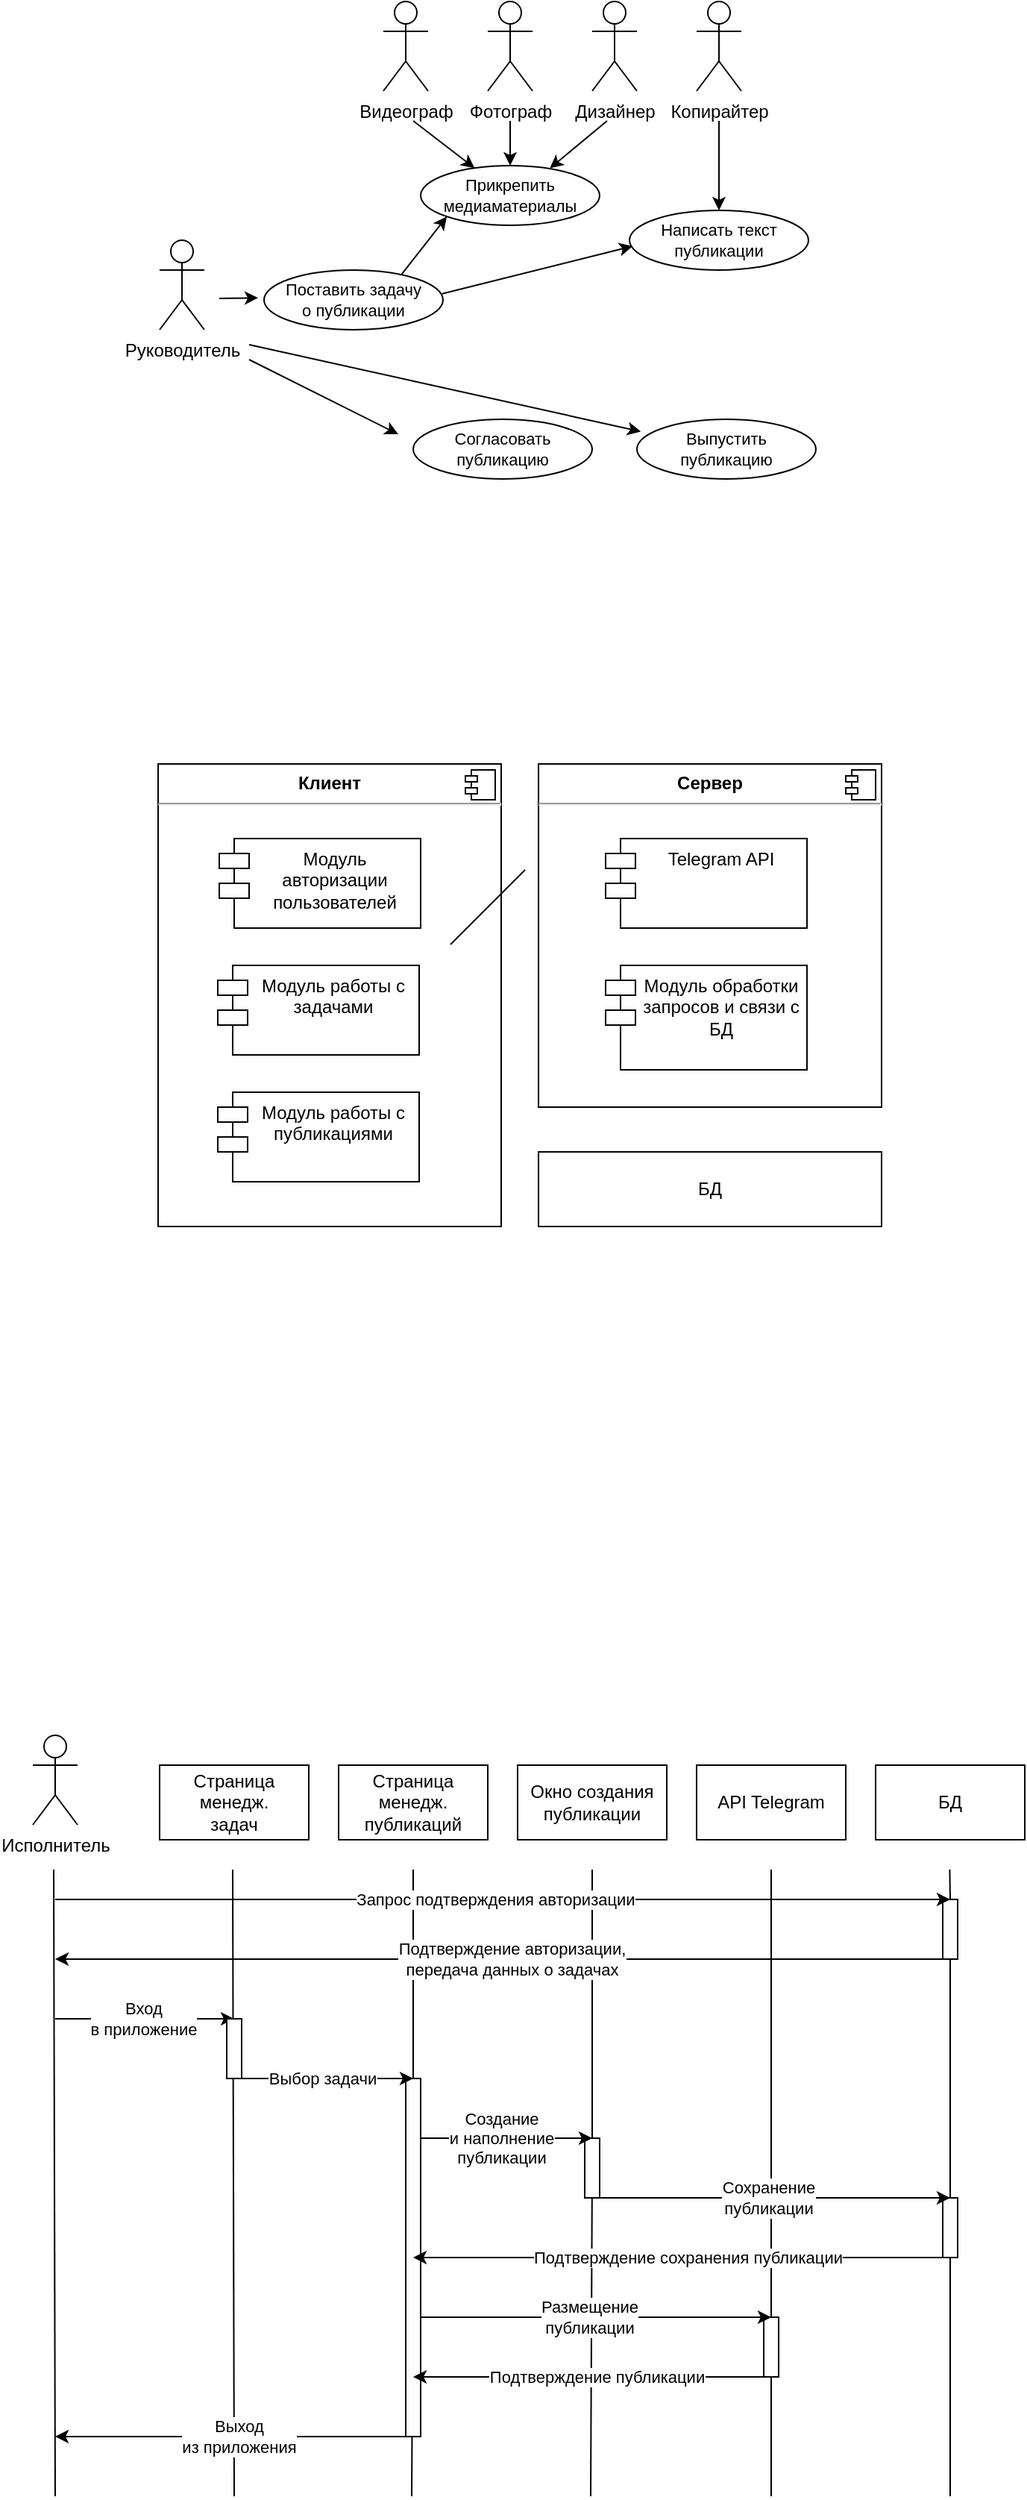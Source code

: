 <mxfile version="22.1.21" type="device">
  <diagram name="Страница — 1" id="-aV_8VJHVncMwVNbz3fl">
    <mxGraphModel dx="807" dy="715" grid="0" gridSize="10" guides="1" tooltips="1" connect="1" arrows="1" fold="1" page="1" pageScale="1" pageWidth="827" pageHeight="1169" math="0" shadow="0">
      <root>
        <mxCell id="0" />
        <mxCell id="1" parent="0" />
        <mxCell id="Oxn1fRTLeCjkDobY43mg-32" value="&lt;p style=&quot;margin:0px;margin-top:6px;text-align:center;&quot;&gt;&lt;b&gt;Клиент&lt;/b&gt;&lt;/p&gt;&lt;hr&gt;&lt;p style=&quot;margin:0px;margin-left:8px;&quot;&gt;&lt;br&gt;&lt;/p&gt;" style="align=left;overflow=fill;html=1;dropTarget=0;whiteSpace=wrap;" parent="1" vertex="1">
          <mxGeometry x="171" y="630" width="230" height="310" as="geometry" />
        </mxCell>
        <mxCell id="Oxn1fRTLeCjkDobY43mg-33" value="" style="shape=component;jettyWidth=8;jettyHeight=4;" parent="Oxn1fRTLeCjkDobY43mg-32" vertex="1">
          <mxGeometry x="1" width="20" height="20" relative="1" as="geometry">
            <mxPoint x="-24" y="4" as="offset" />
          </mxGeometry>
        </mxCell>
        <mxCell id="Oxn1fRTLeCjkDobY43mg-28" value="&lt;p style=&quot;margin:0px;margin-top:6px;text-align:center;&quot;&gt;&lt;b&gt;Сервер&lt;/b&gt;&lt;/p&gt;&lt;hr&gt;&lt;p style=&quot;margin:0px;margin-left:8px;&quot;&gt;&lt;br&gt;&lt;/p&gt;" style="align=left;overflow=fill;html=1;dropTarget=0;whiteSpace=wrap;" parent="1" vertex="1">
          <mxGeometry x="426" y="630" width="230" height="230" as="geometry" />
        </mxCell>
        <mxCell id="Oxn1fRTLeCjkDobY43mg-29" value="" style="shape=component;jettyWidth=8;jettyHeight=4;" parent="Oxn1fRTLeCjkDobY43mg-28" vertex="1">
          <mxGeometry x="1" width="20" height="20" relative="1" as="geometry">
            <mxPoint x="-24" y="4" as="offset" />
          </mxGeometry>
        </mxCell>
        <mxCell id="Oxn1fRTLeCjkDobY43mg-1" value="Руководитель" style="shape=umlActor;verticalLabelPosition=bottom;verticalAlign=top;html=1;outlineConnect=0;" parent="1" vertex="1">
          <mxGeometry x="172" y="279" width="30" height="60" as="geometry" />
        </mxCell>
        <mxCell id="Oxn1fRTLeCjkDobY43mg-4" value="Поставить задачу&lt;br style=&quot;font-size: 11px;&quot;&gt;о публикации" style="ellipse;whiteSpace=wrap;html=1;fontSize=11;" parent="1" vertex="1">
          <mxGeometry x="242" y="299" width="120" height="40" as="geometry" />
        </mxCell>
        <mxCell id="Oxn1fRTLeCjkDobY43mg-5" value="Копирайтер" style="shape=umlActor;verticalLabelPosition=bottom;verticalAlign=top;html=1;outlineConnect=0;" parent="1" vertex="1">
          <mxGeometry x="532" y="119" width="30" height="60" as="geometry" />
        </mxCell>
        <mxCell id="Oxn1fRTLeCjkDobY43mg-6" value="Написать текст&lt;br&gt;публикации" style="ellipse;whiteSpace=wrap;html=1;fontSize=11;" parent="1" vertex="1">
          <mxGeometry x="487" y="259" width="120" height="40" as="geometry" />
        </mxCell>
        <mxCell id="Oxn1fRTLeCjkDobY43mg-7" value="Прикрепить&lt;br&gt;медиаматериалы" style="ellipse;whiteSpace=wrap;html=1;fontSize=11;" parent="1" vertex="1">
          <mxGeometry x="347" y="229" width="120" height="40" as="geometry" />
        </mxCell>
        <mxCell id="Oxn1fRTLeCjkDobY43mg-8" value="Согласовать публикацию" style="ellipse;whiteSpace=wrap;html=1;fontSize=11;" parent="1" vertex="1">
          <mxGeometry x="342" y="399" width="120" height="40" as="geometry" />
        </mxCell>
        <mxCell id="Oxn1fRTLeCjkDobY43mg-9" value="Выпустить публикацию" style="ellipse;whiteSpace=wrap;html=1;fontSize=11;" parent="1" vertex="1">
          <mxGeometry x="492" y="399" width="120" height="40" as="geometry" />
        </mxCell>
        <mxCell id="Oxn1fRTLeCjkDobY43mg-13" value="Фотограф" style="shape=umlActor;verticalLabelPosition=bottom;verticalAlign=top;html=1;outlineConnect=0;" parent="1" vertex="1">
          <mxGeometry x="392" y="119" width="30" height="60" as="geometry" />
        </mxCell>
        <mxCell id="Oxn1fRTLeCjkDobY43mg-14" value="Видеограф" style="shape=umlActor;verticalLabelPosition=bottom;verticalAlign=top;html=1;outlineConnect=0;" parent="1" vertex="1">
          <mxGeometry x="322" y="119" width="30" height="60" as="geometry" />
        </mxCell>
        <mxCell id="Oxn1fRTLeCjkDobY43mg-15" value="Дизайнер" style="shape=umlActor;verticalLabelPosition=bottom;verticalAlign=top;html=1;outlineConnect=0;" parent="1" vertex="1">
          <mxGeometry x="462" y="119" width="30" height="60" as="geometry" />
        </mxCell>
        <mxCell id="Oxn1fRTLeCjkDobY43mg-16" value="" style="endArrow=classic;html=1;rounded=0;entryX=0.022;entryY=0.206;entryDx=0;entryDy=0;entryPerimeter=0;" parent="1" target="Oxn1fRTLeCjkDobY43mg-9" edge="1">
          <mxGeometry width="50" height="50" relative="1" as="geometry">
            <mxPoint x="232" y="349" as="sourcePoint" />
            <mxPoint x="482" y="269" as="targetPoint" />
          </mxGeometry>
        </mxCell>
        <mxCell id="Oxn1fRTLeCjkDobY43mg-17" value="" style="endArrow=classic;html=1;rounded=0;" parent="1" edge="1">
          <mxGeometry width="50" height="50" relative="1" as="geometry">
            <mxPoint x="232" y="359" as="sourcePoint" />
            <mxPoint x="332" y="409" as="targetPoint" />
          </mxGeometry>
        </mxCell>
        <mxCell id="Oxn1fRTLeCjkDobY43mg-18" value="" style="endArrow=classic;html=1;rounded=0;entryX=-0.033;entryY=0.465;entryDx=0;entryDy=0;entryPerimeter=0;" parent="1" target="Oxn1fRTLeCjkDobY43mg-4" edge="1">
          <mxGeometry width="50" height="50" relative="1" as="geometry">
            <mxPoint x="212" y="318" as="sourcePoint" />
            <mxPoint x="482" y="269" as="targetPoint" />
          </mxGeometry>
        </mxCell>
        <mxCell id="Oxn1fRTLeCjkDobY43mg-19" value="" style="endArrow=classic;html=1;rounded=0;exitX=0.995;exitY=0.396;exitDx=0;exitDy=0;exitPerimeter=0;entryX=0.018;entryY=0.6;entryDx=0;entryDy=0;entryPerimeter=0;" parent="1" source="Oxn1fRTLeCjkDobY43mg-4" target="Oxn1fRTLeCjkDobY43mg-6" edge="1">
          <mxGeometry width="50" height="50" relative="1" as="geometry">
            <mxPoint x="372" y="309" as="sourcePoint" />
            <mxPoint x="482" y="279" as="targetPoint" />
          </mxGeometry>
        </mxCell>
        <mxCell id="Oxn1fRTLeCjkDobY43mg-20" value="" style="endArrow=classic;html=1;rounded=0;exitX=0.769;exitY=0.071;exitDx=0;exitDy=0;exitPerimeter=0;entryX=0;entryY=1;entryDx=0;entryDy=0;" parent="1" source="Oxn1fRTLeCjkDobY43mg-4" target="Oxn1fRTLeCjkDobY43mg-7" edge="1">
          <mxGeometry width="50" height="50" relative="1" as="geometry">
            <mxPoint x="372" y="229" as="sourcePoint" />
            <mxPoint x="422" y="179" as="targetPoint" />
          </mxGeometry>
        </mxCell>
        <mxCell id="Oxn1fRTLeCjkDobY43mg-21" value="" style="endArrow=classic;html=1;rounded=0;" parent="1" target="Oxn1fRTLeCjkDobY43mg-7" edge="1">
          <mxGeometry width="50" height="50" relative="1" as="geometry">
            <mxPoint x="342" y="199" as="sourcePoint" />
            <mxPoint x="462" y="189" as="targetPoint" />
          </mxGeometry>
        </mxCell>
        <mxCell id="Oxn1fRTLeCjkDobY43mg-22" value="" style="endArrow=classic;html=1;rounded=0;entryX=0.5;entryY=0;entryDx=0;entryDy=0;" parent="1" target="Oxn1fRTLeCjkDobY43mg-7" edge="1">
          <mxGeometry width="50" height="50" relative="1" as="geometry">
            <mxPoint x="407" y="199" as="sourcePoint" />
            <mxPoint x="462" y="189" as="targetPoint" />
          </mxGeometry>
        </mxCell>
        <mxCell id="Oxn1fRTLeCjkDobY43mg-23" value="" style="endArrow=classic;html=1;rounded=0;entryX=0.722;entryY=0.045;entryDx=0;entryDy=0;entryPerimeter=0;" parent="1" target="Oxn1fRTLeCjkDobY43mg-7" edge="1">
          <mxGeometry width="50" height="50" relative="1" as="geometry">
            <mxPoint x="472" y="199" as="sourcePoint" />
            <mxPoint x="492" y="169" as="targetPoint" />
          </mxGeometry>
        </mxCell>
        <mxCell id="Oxn1fRTLeCjkDobY43mg-24" value="" style="endArrow=classic;html=1;rounded=0;entryX=0.5;entryY=0;entryDx=0;entryDy=0;" parent="1" target="Oxn1fRTLeCjkDobY43mg-6" edge="1">
          <mxGeometry width="50" height="50" relative="1" as="geometry">
            <mxPoint x="547" y="199" as="sourcePoint" />
            <mxPoint x="492" y="169" as="targetPoint" />
          </mxGeometry>
        </mxCell>
        <mxCell id="Oxn1fRTLeCjkDobY43mg-25" value="Модуль авторизации пользователей" style="shape=module;align=left;spacingLeft=20;align=center;verticalAlign=top;whiteSpace=wrap;html=1;" parent="1" vertex="1">
          <mxGeometry x="212" y="680" width="135" height="60" as="geometry" />
        </mxCell>
        <mxCell id="Oxn1fRTLeCjkDobY43mg-30" value="Модуль работы с задачами" style="shape=module;align=left;spacingLeft=20;align=center;verticalAlign=top;whiteSpace=wrap;html=1;" parent="1" vertex="1">
          <mxGeometry x="211" y="765" width="135" height="60" as="geometry" />
        </mxCell>
        <mxCell id="Oxn1fRTLeCjkDobY43mg-31" value="БД" style="html=1;whiteSpace=wrap;" parent="1" vertex="1">
          <mxGeometry x="426" y="890" width="230" height="50" as="geometry" />
        </mxCell>
        <mxCell id="Oxn1fRTLeCjkDobY43mg-34" value="Telegram API" style="shape=module;align=left;spacingLeft=20;align=center;verticalAlign=top;whiteSpace=wrap;html=1;" parent="1" vertex="1">
          <mxGeometry x="471" y="680" width="135" height="60" as="geometry" />
        </mxCell>
        <mxCell id="Oxn1fRTLeCjkDobY43mg-35" value="Модуль обработки запросов и связи с БД" style="shape=module;align=left;spacingLeft=20;align=center;verticalAlign=top;whiteSpace=wrap;html=1;" parent="1" vertex="1">
          <mxGeometry x="471" y="765" width="135" height="70" as="geometry" />
        </mxCell>
        <mxCell id="Oxn1fRTLeCjkDobY43mg-36" value="Модуль работы с публикациями" style="shape=module;align=left;spacingLeft=20;align=center;verticalAlign=top;whiteSpace=wrap;html=1;" parent="1" vertex="1">
          <mxGeometry x="211" y="850" width="135" height="60" as="geometry" />
        </mxCell>
        <mxCell id="Oxn1fRTLeCjkDobY43mg-37" value="" style="endArrow=none;html=1;rounded=0;" parent="1" edge="1">
          <mxGeometry width="50" height="50" relative="1" as="geometry">
            <mxPoint x="101" y="1371" as="sourcePoint" />
            <mxPoint x="102" y="1791" as="targetPoint" />
          </mxGeometry>
        </mxCell>
        <mxCell id="Oxn1fRTLeCjkDobY43mg-41" value="Страница&lt;br&gt;менедж.&lt;br&gt;задач" style="rounded=0;whiteSpace=wrap;html=1;" parent="1" vertex="1">
          <mxGeometry x="172" y="1301" width="100" height="50" as="geometry" />
        </mxCell>
        <mxCell id="Oxn1fRTLeCjkDobY43mg-49" value="Исполнитель" style="shape=umlActor;verticalLabelPosition=bottom;verticalAlign=top;html=1;outlineConnect=0;" parent="1" vertex="1">
          <mxGeometry x="87" y="1281" width="30" height="60" as="geometry" />
        </mxCell>
        <mxCell id="Oxn1fRTLeCjkDobY43mg-52" value="Окно создания публикации" style="rounded=0;whiteSpace=wrap;html=1;" parent="1" vertex="1">
          <mxGeometry x="412" y="1301" width="100" height="50" as="geometry" />
        </mxCell>
        <mxCell id="Oxn1fRTLeCjkDobY43mg-63" value="Страница&lt;br&gt;менедж.&lt;br&gt;публикаций" style="rounded=0;whiteSpace=wrap;html=1;" parent="1" vertex="1">
          <mxGeometry x="292" y="1301" width="100" height="50" as="geometry" />
        </mxCell>
        <mxCell id="Oxn1fRTLeCjkDobY43mg-69" value="" style="endArrow=none;html=1;rounded=0;" parent="1" source="Oxn1fRTLeCjkDobY43mg-98" edge="1">
          <mxGeometry width="50" height="50" relative="1" as="geometry">
            <mxPoint x="342" y="1371" as="sourcePoint" />
            <mxPoint x="341" y="1791" as="targetPoint" />
          </mxGeometry>
        </mxCell>
        <mxCell id="Oxn1fRTLeCjkDobY43mg-43" value="" style="endArrow=classic;html=1;rounded=0;" parent="1" edge="1">
          <mxGeometry width="50" height="50" relative="1" as="geometry">
            <mxPoint x="102" y="1471" as="sourcePoint" />
            <mxPoint x="222" y="1471" as="targetPoint" />
          </mxGeometry>
        </mxCell>
        <mxCell id="Oxn1fRTLeCjkDobY43mg-44" value="Вход&lt;br&gt;в приложение" style="edgeLabel;html=1;align=center;verticalAlign=middle;resizable=0;points=[];" parent="Oxn1fRTLeCjkDobY43mg-43" vertex="1" connectable="0">
          <mxGeometry x="-0.019" relative="1" as="geometry">
            <mxPoint as="offset" />
          </mxGeometry>
        </mxCell>
        <mxCell id="Oxn1fRTLeCjkDobY43mg-70" value="" style="endArrow=none;html=1;rounded=0;" parent="1" edge="1">
          <mxGeometry width="50" height="50" relative="1" as="geometry">
            <mxPoint x="221" y="1371" as="sourcePoint" />
            <mxPoint x="222" y="1791" as="targetPoint" />
          </mxGeometry>
        </mxCell>
        <mxCell id="Oxn1fRTLeCjkDobY43mg-72" value="" style="endArrow=none;html=1;rounded=0;" parent="1" source="Oxn1fRTLeCjkDobY43mg-100" edge="1">
          <mxGeometry width="50" height="50" relative="1" as="geometry">
            <mxPoint x="462" y="1371" as="sourcePoint" />
            <mxPoint x="461" y="1791" as="targetPoint" />
          </mxGeometry>
        </mxCell>
        <mxCell id="Oxn1fRTLeCjkDobY43mg-74" value="" style="endArrow=none;html=1;rounded=0;" parent="1" edge="1">
          <mxGeometry width="50" height="50" relative="1" as="geometry">
            <mxPoint x="582" y="1371" as="sourcePoint" />
            <mxPoint x="582" y="1791" as="targetPoint" />
          </mxGeometry>
        </mxCell>
        <mxCell id="Oxn1fRTLeCjkDobY43mg-77" value="API Telegram" style="rounded=0;whiteSpace=wrap;html=1;" parent="1" vertex="1">
          <mxGeometry x="532" y="1301" width="100" height="50" as="geometry" />
        </mxCell>
        <mxCell id="Oxn1fRTLeCjkDobY43mg-78" value="БД" style="rounded=0;whiteSpace=wrap;html=1;" parent="1" vertex="1">
          <mxGeometry x="652" y="1301" width="100" height="50" as="geometry" />
        </mxCell>
        <mxCell id="Oxn1fRTLeCjkDobY43mg-79" value="" style="endArrow=none;html=1;rounded=0;" parent="1" source="Oxn1fRTLeCjkDobY43mg-103" edge="1">
          <mxGeometry width="50" height="50" relative="1" as="geometry">
            <mxPoint x="701.66" y="1371" as="sourcePoint" />
            <mxPoint x="702" y="1791" as="targetPoint" />
          </mxGeometry>
        </mxCell>
        <mxCell id="Oxn1fRTLeCjkDobY43mg-91" value="" style="rounded=0;whiteSpace=wrap;html=1;" parent="1" vertex="1">
          <mxGeometry x="217" y="1471" width="10" height="40" as="geometry" />
        </mxCell>
        <mxCell id="Oxn1fRTLeCjkDobY43mg-99" value="" style="endArrow=none;html=1;rounded=0;" parent="1" target="Oxn1fRTLeCjkDobY43mg-98" edge="1">
          <mxGeometry width="50" height="50" relative="1" as="geometry">
            <mxPoint x="342" y="1371" as="sourcePoint" />
            <mxPoint x="341" y="1791" as="targetPoint" />
          </mxGeometry>
        </mxCell>
        <mxCell id="Oxn1fRTLeCjkDobY43mg-101" value="" style="endArrow=none;html=1;rounded=0;" parent="1" target="Oxn1fRTLeCjkDobY43mg-100" edge="1">
          <mxGeometry width="50" height="50" relative="1" as="geometry">
            <mxPoint x="462" y="1371" as="sourcePoint" />
            <mxPoint x="461" y="1791" as="targetPoint" />
          </mxGeometry>
        </mxCell>
        <mxCell id="Oxn1fRTLeCjkDobY43mg-100" value="" style="rounded=0;whiteSpace=wrap;html=1;" parent="1" vertex="1">
          <mxGeometry x="457" y="1551" width="10" height="40" as="geometry" />
        </mxCell>
        <mxCell id="Oxn1fRTLeCjkDobY43mg-102" value="" style="rounded=0;whiteSpace=wrap;html=1;" parent="1" vertex="1">
          <mxGeometry x="697" y="1391" width="10" height="40" as="geometry" />
        </mxCell>
        <mxCell id="Oxn1fRTLeCjkDobY43mg-103" value="" style="rounded=0;whiteSpace=wrap;html=1;" parent="1" vertex="1">
          <mxGeometry x="697" y="1591" width="10" height="40" as="geometry" />
        </mxCell>
        <mxCell id="Oxn1fRTLeCjkDobY43mg-105" value="" style="rounded=0;whiteSpace=wrap;html=1;" parent="1" vertex="1">
          <mxGeometry x="577" y="1671" width="10" height="40" as="geometry" />
        </mxCell>
        <mxCell id="Oxn1fRTLeCjkDobY43mg-60" value="" style="endArrow=classic;html=1;rounded=0;" parent="1" edge="1">
          <mxGeometry width="50" height="50" relative="1" as="geometry">
            <mxPoint x="342" y="1751" as="sourcePoint" />
            <mxPoint x="102" y="1751" as="targetPoint" />
          </mxGeometry>
        </mxCell>
        <mxCell id="Oxn1fRTLeCjkDobY43mg-61" value="Выход&lt;br&gt;из приложения" style="edgeLabel;html=1;align=center;verticalAlign=middle;resizable=0;points=[];" parent="Oxn1fRTLeCjkDobY43mg-60" vertex="1" connectable="0">
          <mxGeometry x="-0.019" relative="1" as="geometry">
            <mxPoint as="offset" />
          </mxGeometry>
        </mxCell>
        <mxCell id="Oxn1fRTLeCjkDobY43mg-75" value="" style="endArrow=classic;html=1;rounded=0;" parent="1" edge="1">
          <mxGeometry width="50" height="50" relative="1" as="geometry">
            <mxPoint x="342" y="1671" as="sourcePoint" />
            <mxPoint x="582" y="1671" as="targetPoint" />
          </mxGeometry>
        </mxCell>
        <mxCell id="Oxn1fRTLeCjkDobY43mg-76" value="Размещение&lt;br&gt;публикации" style="edgeLabel;html=1;align=center;verticalAlign=middle;resizable=0;points=[];" parent="Oxn1fRTLeCjkDobY43mg-75" vertex="1" connectable="0">
          <mxGeometry x="-0.019" relative="1" as="geometry">
            <mxPoint as="offset" />
          </mxGeometry>
        </mxCell>
        <mxCell id="Oxn1fRTLeCjkDobY43mg-53" value="" style="endArrow=classic;html=1;rounded=0;" parent="1" edge="1">
          <mxGeometry width="50" height="50" relative="1" as="geometry">
            <mxPoint x="342" y="1551" as="sourcePoint" />
            <mxPoint x="462" y="1551" as="targetPoint" />
          </mxGeometry>
        </mxCell>
        <mxCell id="Oxn1fRTLeCjkDobY43mg-54" value="Создание&lt;br&gt;и наполнение&lt;br&gt;публикации" style="edgeLabel;html=1;align=center;verticalAlign=middle;resizable=0;points=[];" parent="Oxn1fRTLeCjkDobY43mg-53" vertex="1" connectable="0">
          <mxGeometry x="-0.019" relative="1" as="geometry">
            <mxPoint as="offset" />
          </mxGeometry>
        </mxCell>
        <mxCell id="Oxn1fRTLeCjkDobY43mg-87" value="" style="endArrow=classic;html=1;rounded=0;" parent="1" edge="1">
          <mxGeometry width="50" height="50" relative="1" as="geometry">
            <mxPoint x="462" y="1591" as="sourcePoint" />
            <mxPoint x="702" y="1591" as="targetPoint" />
          </mxGeometry>
        </mxCell>
        <mxCell id="Oxn1fRTLeCjkDobY43mg-88" value="Сохранение&lt;br&gt;публикации" style="edgeLabel;html=1;align=center;verticalAlign=middle;resizable=0;points=[];" parent="Oxn1fRTLeCjkDobY43mg-87" vertex="1" connectable="0">
          <mxGeometry x="-0.019" relative="1" as="geometry">
            <mxPoint as="offset" />
          </mxGeometry>
        </mxCell>
        <mxCell id="Oxn1fRTLeCjkDobY43mg-82" value="" style="endArrow=classic;html=1;rounded=0;" parent="1" edge="1">
          <mxGeometry width="50" height="50" relative="1" as="geometry">
            <mxPoint x="702" y="1431" as="sourcePoint" />
            <mxPoint x="102" y="1431" as="targetPoint" />
          </mxGeometry>
        </mxCell>
        <mxCell id="Oxn1fRTLeCjkDobY43mg-83" value="Подтверждение авторизации,&lt;br&gt;передача данных о задачах" style="edgeLabel;html=1;align=center;verticalAlign=middle;resizable=0;points=[];" parent="Oxn1fRTLeCjkDobY43mg-82" vertex="1" connectable="0">
          <mxGeometry x="-0.019" relative="1" as="geometry">
            <mxPoint as="offset" />
          </mxGeometry>
        </mxCell>
        <mxCell id="Oxn1fRTLeCjkDobY43mg-80" value="" style="endArrow=classic;html=1;rounded=0;" parent="1" edge="1">
          <mxGeometry width="50" height="50" relative="1" as="geometry">
            <mxPoint x="102" y="1391" as="sourcePoint" />
            <mxPoint x="702" y="1391" as="targetPoint" />
          </mxGeometry>
        </mxCell>
        <mxCell id="Oxn1fRTLeCjkDobY43mg-81" value="Запрос подтверждения авторизации" style="edgeLabel;html=1;align=center;verticalAlign=middle;resizable=0;points=[];" parent="Oxn1fRTLeCjkDobY43mg-80" vertex="1" connectable="0">
          <mxGeometry x="-0.019" relative="1" as="geometry">
            <mxPoint as="offset" />
          </mxGeometry>
        </mxCell>
        <mxCell id="Oxn1fRTLeCjkDobY43mg-104" value="" style="endArrow=none;html=1;rounded=0;" parent="1" target="Oxn1fRTLeCjkDobY43mg-103" edge="1">
          <mxGeometry width="50" height="50" relative="1" as="geometry">
            <mxPoint x="702" y="1431" as="sourcePoint" />
            <mxPoint x="702" y="1791" as="targetPoint" />
          </mxGeometry>
        </mxCell>
        <mxCell id="Oxn1fRTLeCjkDobY43mg-106" value="" style="endArrow=none;html=1;rounded=0;" parent="1" edge="1">
          <mxGeometry width="50" height="50" relative="1" as="geometry">
            <mxPoint x="701.71" y="1371" as="sourcePoint" />
            <mxPoint x="702" y="1391" as="targetPoint" />
          </mxGeometry>
        </mxCell>
        <mxCell id="Oxn1fRTLeCjkDobY43mg-98" value="" style="rounded=0;whiteSpace=wrap;html=1;" parent="1" vertex="1">
          <mxGeometry x="337" y="1511" width="10" height="240" as="geometry" />
        </mxCell>
        <mxCell id="Oxn1fRTLeCjkDobY43mg-46" value="" style="endArrow=classic;html=1;rounded=0;" parent="1" edge="1">
          <mxGeometry width="50" height="50" relative="1" as="geometry">
            <mxPoint x="222" y="1511" as="sourcePoint" />
            <mxPoint x="342" y="1511" as="targetPoint" />
          </mxGeometry>
        </mxCell>
        <mxCell id="Oxn1fRTLeCjkDobY43mg-47" value="Выбор&amp;nbsp;задачи" style="edgeLabel;html=1;align=center;verticalAlign=middle;resizable=0;points=[];" parent="Oxn1fRTLeCjkDobY43mg-46" vertex="1" connectable="0">
          <mxGeometry x="-0.019" relative="1" as="geometry">
            <mxPoint as="offset" />
          </mxGeometry>
        </mxCell>
        <mxCell id="Oxn1fRTLeCjkDobY43mg-85" value="" style="endArrow=classic;html=1;rounded=0;" parent="1" edge="1">
          <mxGeometry width="50" height="50" relative="1" as="geometry">
            <mxPoint x="582" y="1711" as="sourcePoint" />
            <mxPoint x="342" y="1711" as="targetPoint" />
          </mxGeometry>
        </mxCell>
        <mxCell id="Oxn1fRTLeCjkDobY43mg-86" value="Подтверждение публикации" style="edgeLabel;html=1;align=center;verticalAlign=middle;resizable=0;points=[];" parent="Oxn1fRTLeCjkDobY43mg-85" vertex="1" connectable="0">
          <mxGeometry x="-0.019" relative="1" as="geometry">
            <mxPoint as="offset" />
          </mxGeometry>
        </mxCell>
        <mxCell id="Oxn1fRTLeCjkDobY43mg-89" value="" style="endArrow=classic;html=1;rounded=0;" parent="1" edge="1">
          <mxGeometry width="50" height="50" relative="1" as="geometry">
            <mxPoint x="702" y="1631" as="sourcePoint" />
            <mxPoint x="342" y="1631" as="targetPoint" />
          </mxGeometry>
        </mxCell>
        <mxCell id="Oxn1fRTLeCjkDobY43mg-90" value="Подтверждение сохранения публикации" style="edgeLabel;html=1;align=center;verticalAlign=middle;resizable=0;points=[];" parent="Oxn1fRTLeCjkDobY43mg-89" vertex="1" connectable="0">
          <mxGeometry x="-0.019" relative="1" as="geometry">
            <mxPoint as="offset" />
          </mxGeometry>
        </mxCell>
        <mxCell id="MzCkFWoitcDQdNqKkqHP-1" value="" style="endArrow=none;html=1;rounded=0;" edge="1" parent="1">
          <mxGeometry width="50" height="50" relative="1" as="geometry">
            <mxPoint x="367" y="751" as="sourcePoint" />
            <mxPoint x="417" y="701" as="targetPoint" />
          </mxGeometry>
        </mxCell>
      </root>
    </mxGraphModel>
  </diagram>
</mxfile>

